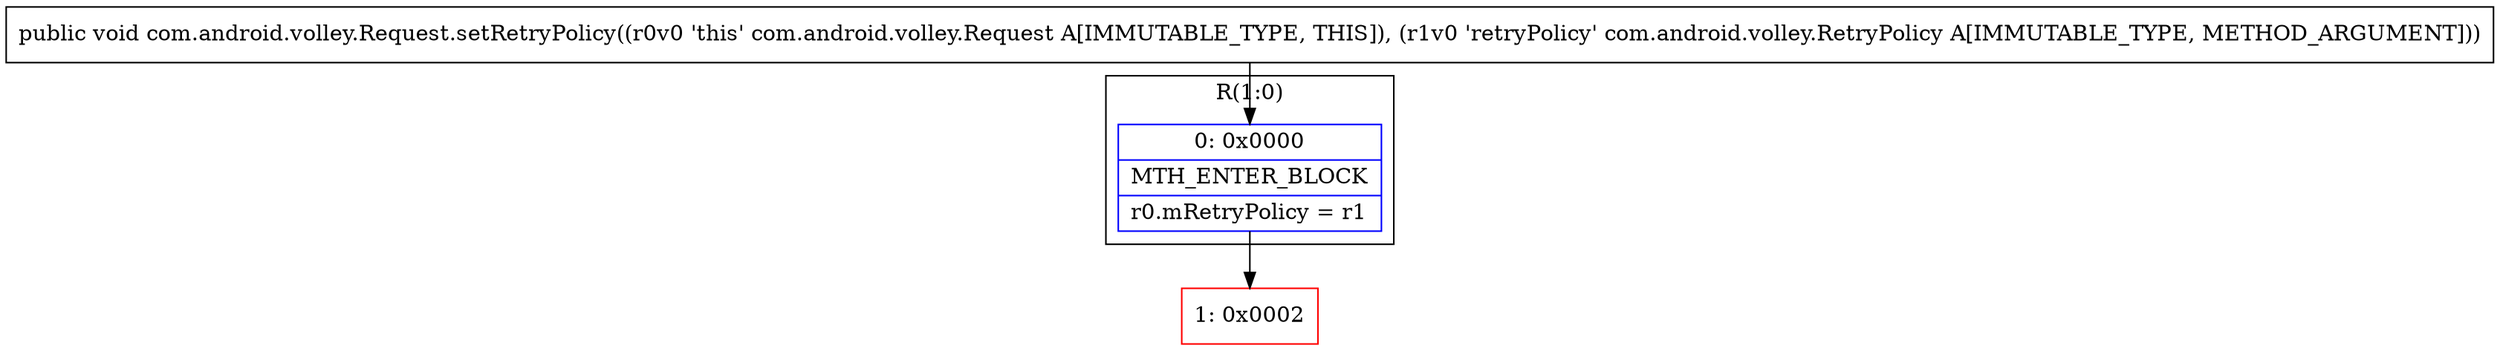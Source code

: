 digraph "CFG forcom.android.volley.Request.setRetryPolicy(Lcom\/android\/volley\/RetryPolicy;)V" {
subgraph cluster_Region_1999686037 {
label = "R(1:0)";
node [shape=record,color=blue];
Node_0 [shape=record,label="{0\:\ 0x0000|MTH_ENTER_BLOCK\l|r0.mRetryPolicy = r1\l}"];
}
Node_1 [shape=record,color=red,label="{1\:\ 0x0002}"];
MethodNode[shape=record,label="{public void com.android.volley.Request.setRetryPolicy((r0v0 'this' com.android.volley.Request A[IMMUTABLE_TYPE, THIS]), (r1v0 'retryPolicy' com.android.volley.RetryPolicy A[IMMUTABLE_TYPE, METHOD_ARGUMENT])) }"];
MethodNode -> Node_0;
Node_0 -> Node_1;
}

